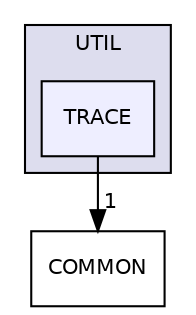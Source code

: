 digraph "UTIL/TRACE" {
  compound=true
  node [ fontsize="10", fontname="Helvetica"];
  edge [ labelfontsize="10", labelfontname="Helvetica"];
  subgraph clusterdir_589c038ec477796bd05e0ef97bb6baa5 {
    graph [ bgcolor="#ddddee", pencolor="black", label="UTIL" fontname="Helvetica", fontsize="10", URL="dir_589c038ec477796bd05e0ef97bb6baa5.html"]
  dir_c182a435a211a9a44639d3dec29f836b [shape=box, label="TRACE", style="filled", fillcolor="#eeeeff", pencolor="black", URL="dir_c182a435a211a9a44639d3dec29f836b.html"];
  }
  dir_7df49ef0c5f0d4b2a785a319ccac4397 [shape=box label="COMMON" URL="dir_7df49ef0c5f0d4b2a785a319ccac4397.html"];
  dir_c182a435a211a9a44639d3dec29f836b->dir_7df49ef0c5f0d4b2a785a319ccac4397 [headlabel="1", labeldistance=1.5 headhref="dir_000089_000000.html"];
}
